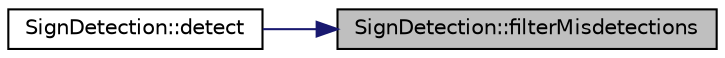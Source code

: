 digraph "SignDetection::filterMisdetections"
{
 // LATEX_PDF_SIZE
  edge [fontname="Helvetica",fontsize="10",labelfontname="Helvetica",labelfontsize="10"];
  node [fontname="Helvetica",fontsize="10",shape=record];
  rankdir="RL";
  Node1 [label="SignDetection::filterMisdetections",height=0.2,width=0.4,color="black", fillcolor="grey75", style="filled", fontcolor="black",tooltip="Runs every Detection object through a series of if statements that remove false detections to a certa..."];
  Node1 -> Node2 [dir="back",color="midnightblue",fontsize="10",style="solid",fontname="Helvetica"];
  Node2 [label="SignDetection::detect",height=0.2,width=0.4,color="black", fillcolor="white", style="filled",URL="$class_sign_detection.html#a78a11e3414117230bee1557af8c194c1",tooltip="Main function executing the sign detection and calling necessary filtering functions."];
}
